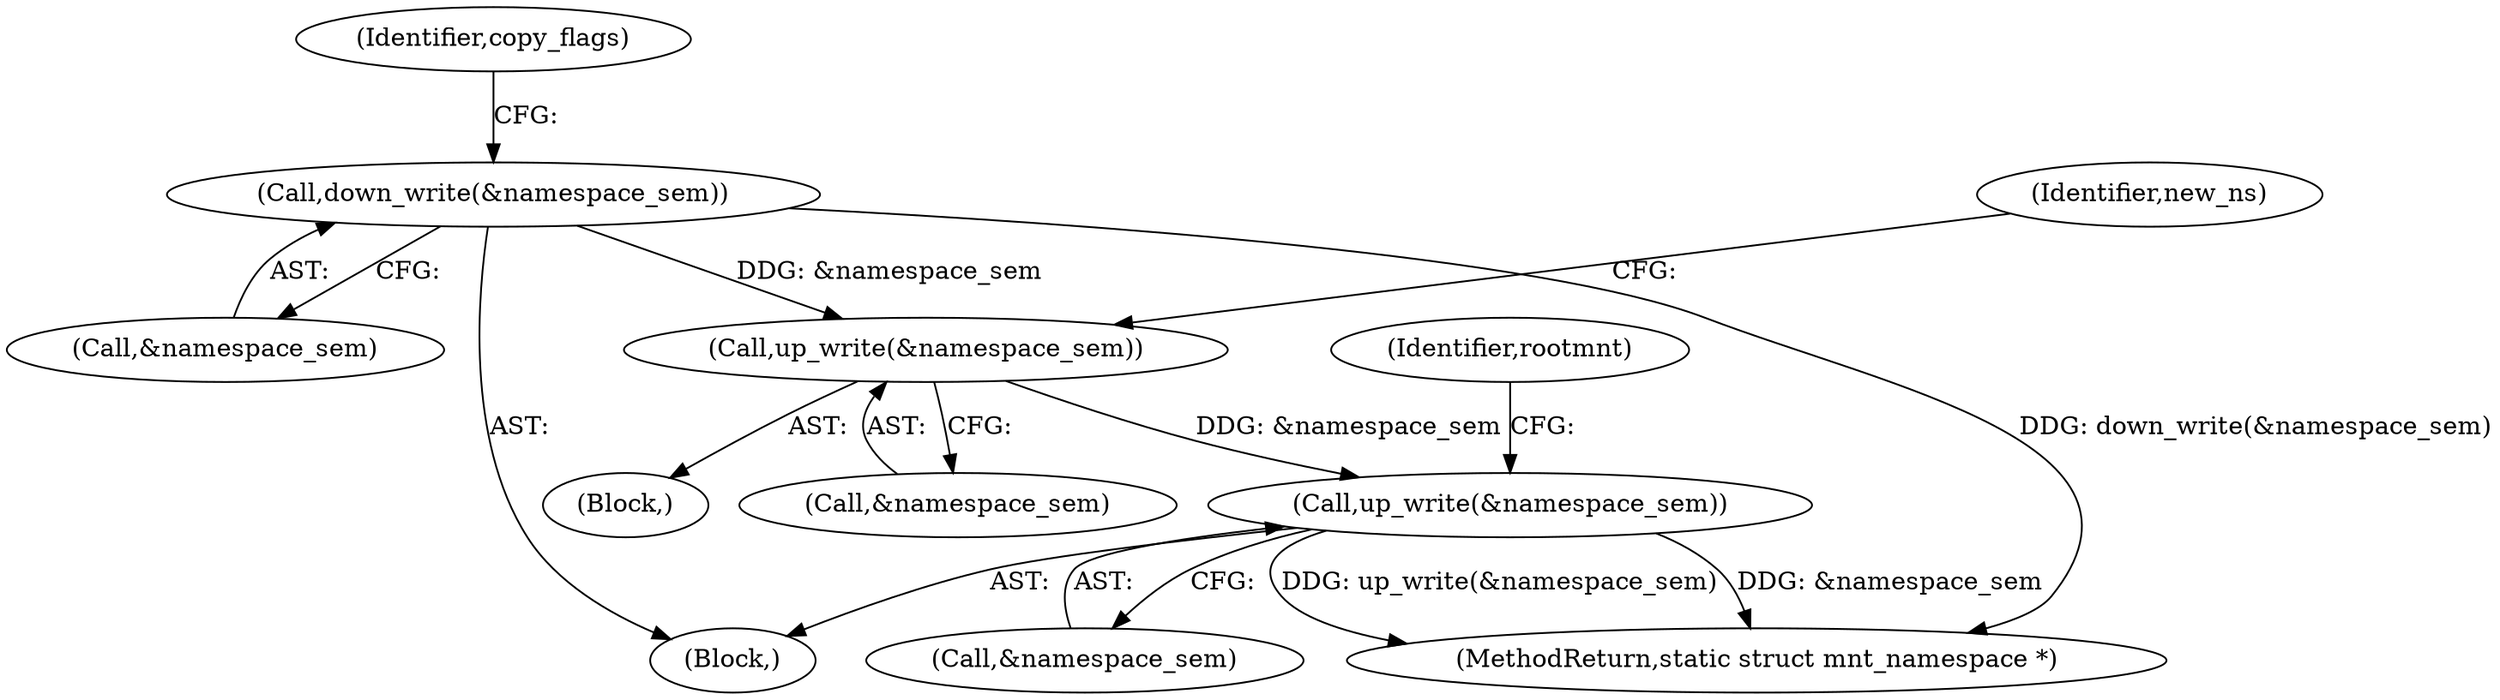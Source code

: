 digraph "0_linux_132c94e31b8bca8ea921f9f96a57d684fa4ae0a9_0@API" {
"1000160" [label="(Call,up_write(&namespace_sem))"];
"1000134" [label="(Call,down_write(&namespace_sem))"];
"1000248" [label="(Call,up_write(&namespace_sem))"];
"1000164" [label="(Identifier,new_ns)"];
"1000135" [label="(Call,&namespace_sem)"];
"1000249" [label="(Call,&namespace_sem)"];
"1000138" [label="(Identifier,copy_flags)"];
"1000106" [label="(Block,)"];
"1000134" [label="(Call,down_write(&namespace_sem))"];
"1000252" [label="(Identifier,rootmnt)"];
"1000161" [label="(Call,&namespace_sem)"];
"1000261" [label="(MethodReturn,static struct mnt_namespace *)"];
"1000159" [label="(Block,)"];
"1000160" [label="(Call,up_write(&namespace_sem))"];
"1000248" [label="(Call,up_write(&namespace_sem))"];
"1000160" -> "1000159"  [label="AST: "];
"1000160" -> "1000161"  [label="CFG: "];
"1000161" -> "1000160"  [label="AST: "];
"1000164" -> "1000160"  [label="CFG: "];
"1000134" -> "1000160"  [label="DDG: &namespace_sem"];
"1000160" -> "1000248"  [label="DDG: &namespace_sem"];
"1000134" -> "1000106"  [label="AST: "];
"1000134" -> "1000135"  [label="CFG: "];
"1000135" -> "1000134"  [label="AST: "];
"1000138" -> "1000134"  [label="CFG: "];
"1000134" -> "1000261"  [label="DDG: down_write(&namespace_sem)"];
"1000248" -> "1000106"  [label="AST: "];
"1000248" -> "1000249"  [label="CFG: "];
"1000249" -> "1000248"  [label="AST: "];
"1000252" -> "1000248"  [label="CFG: "];
"1000248" -> "1000261"  [label="DDG: up_write(&namespace_sem)"];
"1000248" -> "1000261"  [label="DDG: &namespace_sem"];
}
